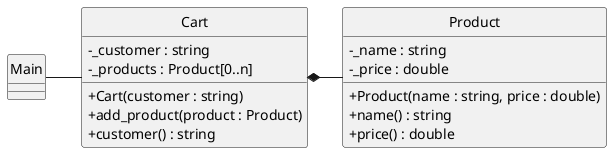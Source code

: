 @startuml
skinparam classAttributeIconSize 0
hide circle

class Main {
}

class Product {
  - _name : string
  - _price : double
  + Product(name : string, price : double)
  + name() : string
  + price() : double
}

class Cart {
  - _customer : string
  - _products : Product[0..n]
  + Cart(customer : string)
  + add_product(product : Product)
  + customer() : string
}

Main - Cart
Cart *- Product 
 
@enduml

